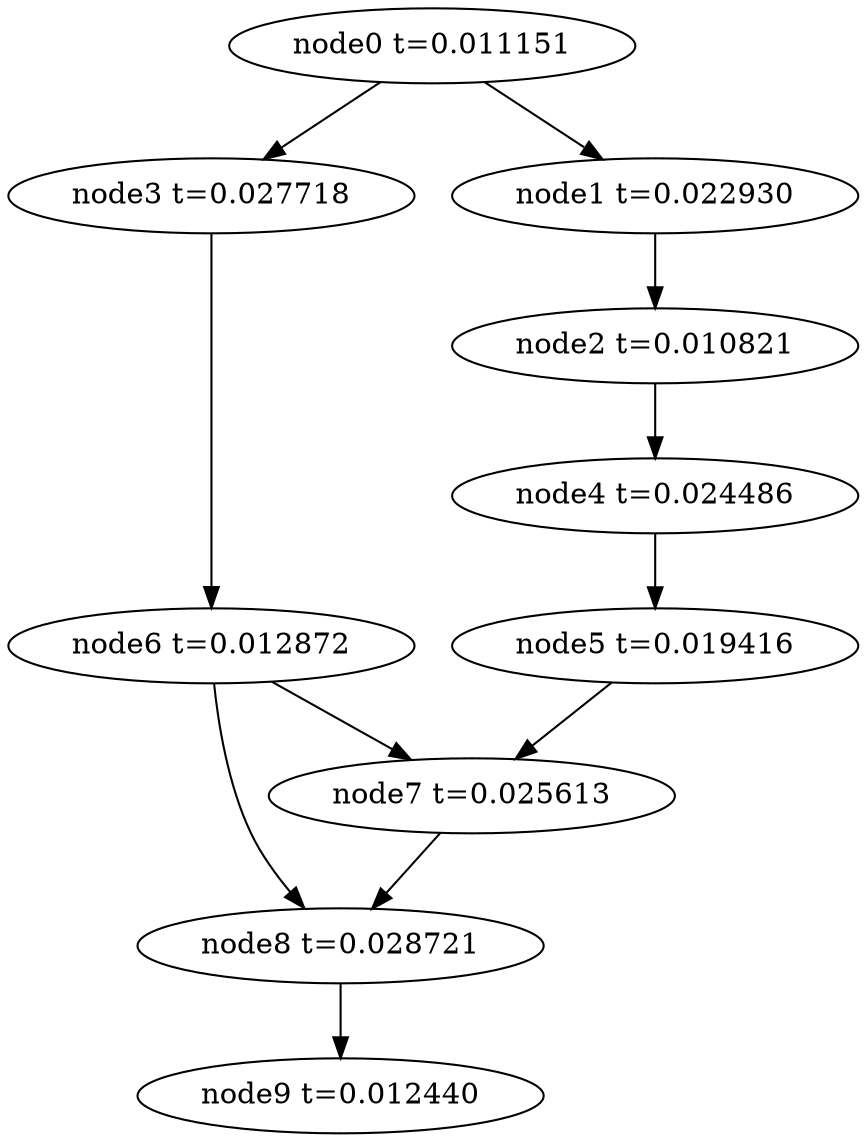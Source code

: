 digraph g{
	node9[label="node9 t=0.012440"]
	node8 -> node9
	node8[label="node8 t=0.028721"];
	node7 -> node8
	node7[label="node7 t=0.025613"];
	node6 -> node8
	node6 -> node7
	node6[label="node6 t=0.012872"];
	node5 -> node7
	node5[label="node5 t=0.019416"];
	node4 -> node5
	node4[label="node4 t=0.024486"];
	node3 -> node6
	node3[label="node3 t=0.027718"];
	node2 -> node4
	node2[label="node2 t=0.010821"];
	node1 -> node2
	node1[label="node1 t=0.022930"];
	node0 -> node3
	node0 -> node1
	node0[label="node0 t=0.011151"];
}
